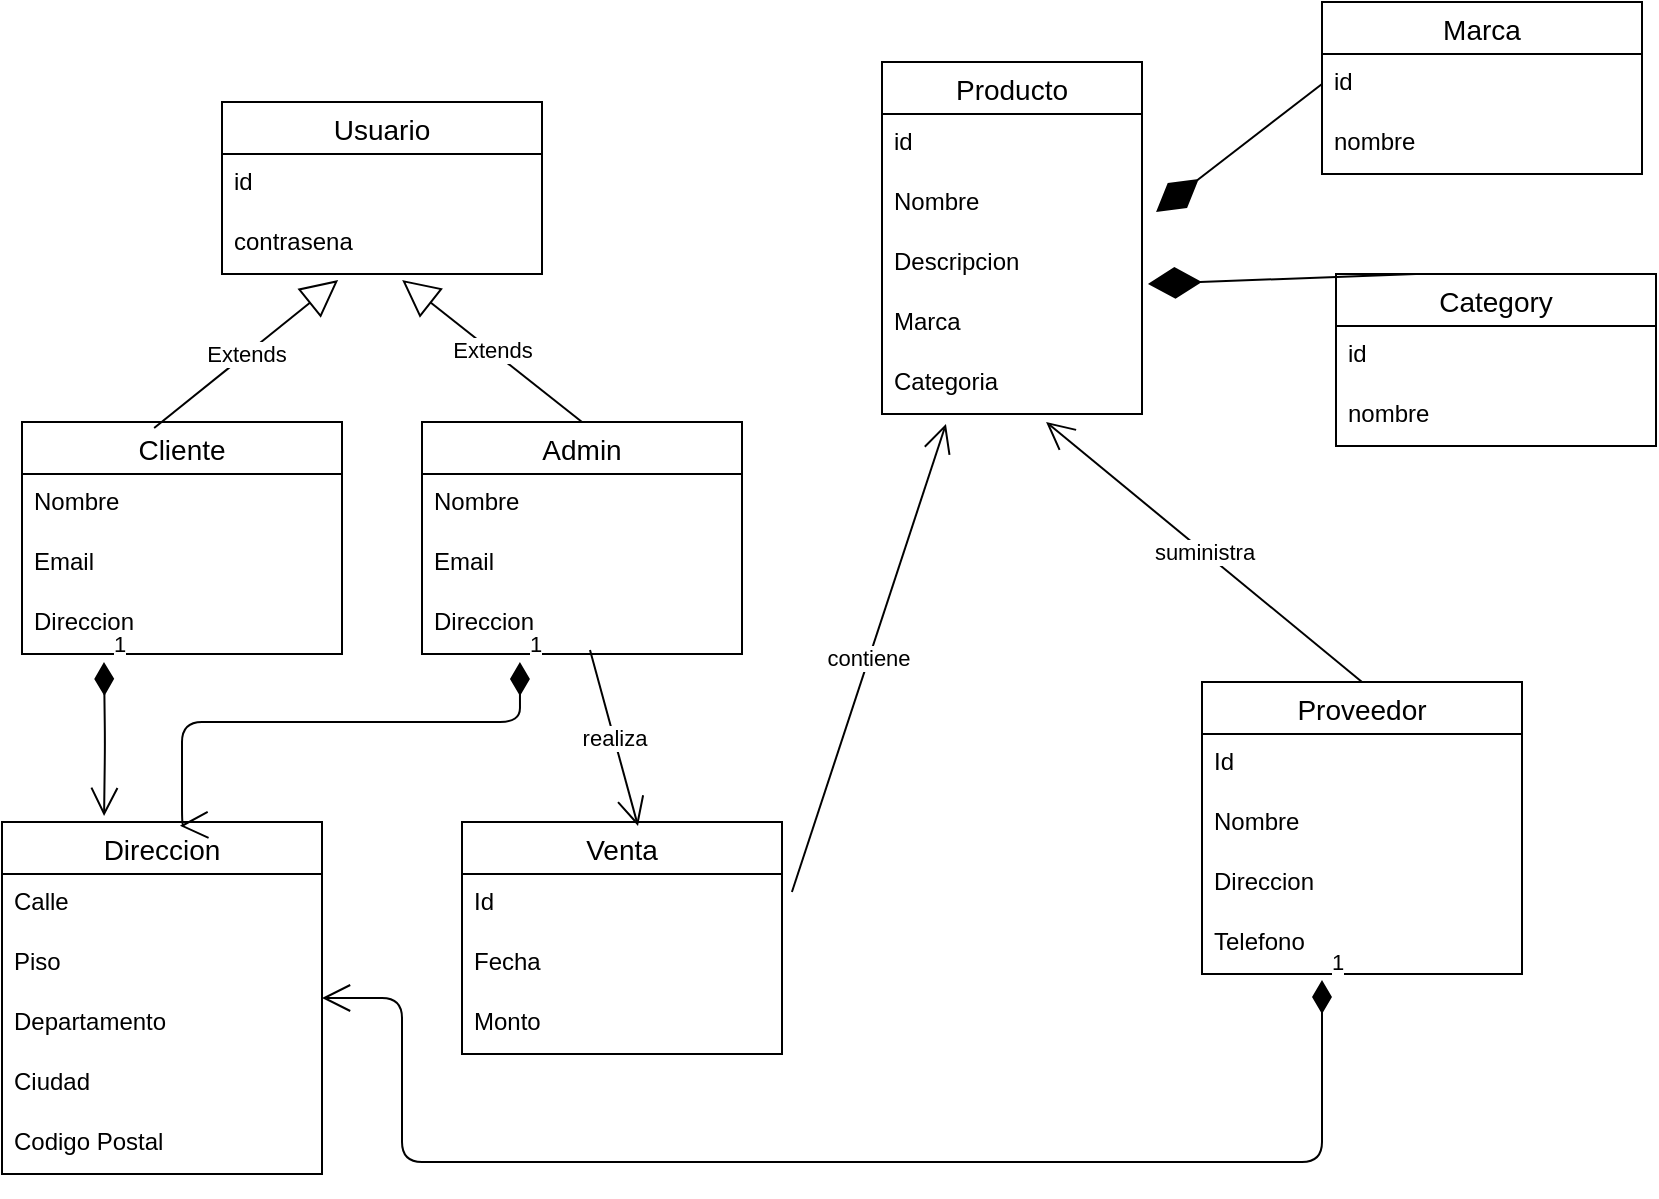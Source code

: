 <mxfile version="14.5.1" type="device"><diagram id="yNH6lW87KV9II5KL_I_Z" name="Page-1"><mxGraphModel dx="868" dy="510" grid="1" gridSize="10" guides="1" tooltips="1" connect="1" arrows="1" fold="1" page="0" pageScale="1" pageWidth="827" pageHeight="1169" math="0" shadow="0"><root><mxCell id="0"/><mxCell id="1" parent="0"/><mxCell id="MG8de7e58xbKI_iRzdre-1" value="Producto" style="swimlane;fontStyle=0;childLayout=stackLayout;horizontal=1;startSize=26;horizontalStack=0;resizeParent=1;resizeParentMax=0;resizeLast=0;collapsible=1;marginBottom=0;align=center;fontSize=14;" parent="1" vertex="1"><mxGeometry x="440" y="70" width="130" height="176" as="geometry"/></mxCell><mxCell id="MG8de7e58xbKI_iRzdre-2" value="id" style="text;strokeColor=none;fillColor=none;spacingLeft=4;spacingRight=4;overflow=hidden;rotatable=0;points=[[0,0.5],[1,0.5]];portConstraint=eastwest;fontSize=12;" parent="MG8de7e58xbKI_iRzdre-1" vertex="1"><mxGeometry y="26" width="130" height="30" as="geometry"/></mxCell><mxCell id="MG8de7e58xbKI_iRzdre-3" value="Nombre" style="text;strokeColor=none;fillColor=none;spacingLeft=4;spacingRight=4;overflow=hidden;rotatable=0;points=[[0,0.5],[1,0.5]];portConstraint=eastwest;fontSize=12;" parent="MG8de7e58xbKI_iRzdre-1" vertex="1"><mxGeometry y="56" width="130" height="30" as="geometry"/></mxCell><mxCell id="zG4Xdk9zqItowzJdx9mT-22" value="Descripcion" style="text;strokeColor=none;fillColor=none;spacingLeft=4;spacingRight=4;overflow=hidden;rotatable=0;points=[[0,0.5],[1,0.5]];portConstraint=eastwest;fontSize=12;" parent="MG8de7e58xbKI_iRzdre-1" vertex="1"><mxGeometry y="86" width="130" height="30" as="geometry"/></mxCell><mxCell id="MG8de7e58xbKI_iRzdre-4" value="Marca" style="text;strokeColor=none;fillColor=none;spacingLeft=4;spacingRight=4;overflow=hidden;rotatable=0;points=[[0,0.5],[1,0.5]];portConstraint=eastwest;fontSize=12;" parent="MG8de7e58xbKI_iRzdre-1" vertex="1"><mxGeometry y="116" width="130" height="30" as="geometry"/></mxCell><mxCell id="zG4Xdk9zqItowzJdx9mT-23" value="Categoria" style="text;strokeColor=none;fillColor=none;spacingLeft=4;spacingRight=4;overflow=hidden;rotatable=0;points=[[0,0.5],[1,0.5]];portConstraint=eastwest;fontSize=12;" parent="MG8de7e58xbKI_iRzdre-1" vertex="1"><mxGeometry y="146" width="130" height="30" as="geometry"/></mxCell><mxCell id="MG8de7e58xbKI_iRzdre-5" value="Usuario" style="swimlane;fontStyle=0;childLayout=stackLayout;horizontal=1;startSize=26;horizontalStack=0;resizeParent=1;resizeParentMax=0;resizeLast=0;collapsible=1;marginBottom=0;align=center;fontSize=14;" parent="1" vertex="1"><mxGeometry x="110" y="90" width="160" height="86" as="geometry"/></mxCell><mxCell id="MG8de7e58xbKI_iRzdre-6" value="id " style="text;strokeColor=none;fillColor=none;spacingLeft=4;spacingRight=4;overflow=hidden;rotatable=0;points=[[0,0.5],[1,0.5]];portConstraint=eastwest;fontSize=12;" parent="MG8de7e58xbKI_iRzdre-5" vertex="1"><mxGeometry y="26" width="160" height="30" as="geometry"/></mxCell><mxCell id="MG8de7e58xbKI_iRzdre-7" value="contrasena" style="text;strokeColor=none;fillColor=none;spacingLeft=4;spacingRight=4;overflow=hidden;rotatable=0;points=[[0,0.5],[1,0.5]];portConstraint=eastwest;fontSize=12;" parent="MG8de7e58xbKI_iRzdre-5" vertex="1"><mxGeometry y="56" width="160" height="30" as="geometry"/></mxCell><mxCell id="zG4Xdk9zqItowzJdx9mT-2" value="Category" style="swimlane;fontStyle=0;childLayout=stackLayout;horizontal=1;startSize=26;horizontalStack=0;resizeParent=1;resizeParentMax=0;resizeLast=0;collapsible=1;marginBottom=0;align=center;fontSize=14;" parent="1" vertex="1"><mxGeometry x="667" y="176" width="160" height="86" as="geometry"/></mxCell><mxCell id="zG4Xdk9zqItowzJdx9mT-3" value="id" style="text;strokeColor=none;fillColor=none;spacingLeft=4;spacingRight=4;overflow=hidden;rotatable=0;points=[[0,0.5],[1,0.5]];portConstraint=eastwest;fontSize=12;" parent="zG4Xdk9zqItowzJdx9mT-2" vertex="1"><mxGeometry y="26" width="160" height="30" as="geometry"/></mxCell><mxCell id="zG4Xdk9zqItowzJdx9mT-4" value="nombre" style="text;strokeColor=none;fillColor=none;spacingLeft=4;spacingRight=4;overflow=hidden;rotatable=0;points=[[0,0.5],[1,0.5]];portConstraint=eastwest;fontSize=12;" parent="zG4Xdk9zqItowzJdx9mT-2" vertex="1"><mxGeometry y="56" width="160" height="30" as="geometry"/></mxCell><mxCell id="zG4Xdk9zqItowzJdx9mT-6" value="Marca" style="swimlane;fontStyle=0;childLayout=stackLayout;horizontal=1;startSize=26;horizontalStack=0;resizeParent=1;resizeParentMax=0;resizeLast=0;collapsible=1;marginBottom=0;align=center;fontSize=14;" parent="1" vertex="1"><mxGeometry x="660" y="40" width="160" height="86" as="geometry"/></mxCell><mxCell id="zG4Xdk9zqItowzJdx9mT-7" value="id" style="text;strokeColor=none;fillColor=none;spacingLeft=4;spacingRight=4;overflow=hidden;rotatable=0;points=[[0,0.5],[1,0.5]];portConstraint=eastwest;fontSize=12;" parent="zG4Xdk9zqItowzJdx9mT-6" vertex="1"><mxGeometry y="26" width="160" height="30" as="geometry"/></mxCell><mxCell id="zG4Xdk9zqItowzJdx9mT-8" value="nombre" style="text;strokeColor=none;fillColor=none;spacingLeft=4;spacingRight=4;overflow=hidden;rotatable=0;points=[[0,0.5],[1,0.5]];portConstraint=eastwest;fontSize=12;" parent="zG4Xdk9zqItowzJdx9mT-6" vertex="1"><mxGeometry y="56" width="160" height="30" as="geometry"/></mxCell><mxCell id="zG4Xdk9zqItowzJdx9mT-10" value="Venta" style="swimlane;fontStyle=0;childLayout=stackLayout;horizontal=1;startSize=26;horizontalStack=0;resizeParent=1;resizeParentMax=0;resizeLast=0;collapsible=1;marginBottom=0;align=center;fontSize=14;" parent="1" vertex="1"><mxGeometry x="230" y="450" width="160" height="116" as="geometry"/></mxCell><mxCell id="zG4Xdk9zqItowzJdx9mT-11" value="Id" style="text;strokeColor=none;fillColor=none;spacingLeft=4;spacingRight=4;overflow=hidden;rotatable=0;points=[[0,0.5],[1,0.5]];portConstraint=eastwest;fontSize=12;" parent="zG4Xdk9zqItowzJdx9mT-10" vertex="1"><mxGeometry y="26" width="160" height="30" as="geometry"/></mxCell><mxCell id="zG4Xdk9zqItowzJdx9mT-12" value="Fecha" style="text;strokeColor=none;fillColor=none;spacingLeft=4;spacingRight=4;overflow=hidden;rotatable=0;points=[[0,0.5],[1,0.5]];portConstraint=eastwest;fontSize=12;" parent="zG4Xdk9zqItowzJdx9mT-10" vertex="1"><mxGeometry y="56" width="160" height="30" as="geometry"/></mxCell><mxCell id="zG4Xdk9zqItowzJdx9mT-13" value="Monto" style="text;strokeColor=none;fillColor=none;spacingLeft=4;spacingRight=4;overflow=hidden;rotatable=0;points=[[0,0.5],[1,0.5]];portConstraint=eastwest;fontSize=12;" parent="zG4Xdk9zqItowzJdx9mT-10" vertex="1"><mxGeometry y="86" width="160" height="30" as="geometry"/></mxCell><mxCell id="zG4Xdk9zqItowzJdx9mT-14" value="Cliente" style="swimlane;fontStyle=0;childLayout=stackLayout;horizontal=1;startSize=26;horizontalStack=0;resizeParent=1;resizeParentMax=0;resizeLast=0;collapsible=1;marginBottom=0;align=center;fontSize=14;" parent="1" vertex="1"><mxGeometry x="10" y="250" width="160" height="116" as="geometry"/></mxCell><mxCell id="zG4Xdk9zqItowzJdx9mT-15" value="Nombre" style="text;strokeColor=none;fillColor=none;spacingLeft=4;spacingRight=4;overflow=hidden;rotatable=0;points=[[0,0.5],[1,0.5]];portConstraint=eastwest;fontSize=12;" parent="zG4Xdk9zqItowzJdx9mT-14" vertex="1"><mxGeometry y="26" width="160" height="30" as="geometry"/></mxCell><mxCell id="zG4Xdk9zqItowzJdx9mT-17" value="Email" style="text;strokeColor=none;fillColor=none;spacingLeft=4;spacingRight=4;overflow=hidden;rotatable=0;points=[[0,0.5],[1,0.5]];portConstraint=eastwest;fontSize=12;" parent="zG4Xdk9zqItowzJdx9mT-14" vertex="1"><mxGeometry y="56" width="160" height="30" as="geometry"/></mxCell><mxCell id="zG4Xdk9zqItowzJdx9mT-16" value="Direccion" style="text;strokeColor=none;fillColor=none;spacingLeft=4;spacingRight=4;overflow=hidden;rotatable=0;points=[[0,0.5],[1,0.5]];portConstraint=eastwest;fontSize=12;" parent="zG4Xdk9zqItowzJdx9mT-14" vertex="1"><mxGeometry y="86" width="160" height="30" as="geometry"/></mxCell><mxCell id="zG4Xdk9zqItowzJdx9mT-18" value="Admin" style="swimlane;fontStyle=0;childLayout=stackLayout;horizontal=1;startSize=26;horizontalStack=0;resizeParent=1;resizeParentMax=0;resizeLast=0;collapsible=1;marginBottom=0;align=center;fontSize=14;" parent="1" vertex="1"><mxGeometry x="210" y="250" width="160" height="116" as="geometry"/></mxCell><mxCell id="zG4Xdk9zqItowzJdx9mT-19" value="Nombre" style="text;strokeColor=none;fillColor=none;spacingLeft=4;spacingRight=4;overflow=hidden;rotatable=0;points=[[0,0.5],[1,0.5]];portConstraint=eastwest;fontSize=12;" parent="zG4Xdk9zqItowzJdx9mT-18" vertex="1"><mxGeometry y="26" width="160" height="30" as="geometry"/></mxCell><mxCell id="zG4Xdk9zqItowzJdx9mT-20" value="Email" style="text;strokeColor=none;fillColor=none;spacingLeft=4;spacingRight=4;overflow=hidden;rotatable=0;points=[[0,0.5],[1,0.5]];portConstraint=eastwest;fontSize=12;" parent="zG4Xdk9zqItowzJdx9mT-18" vertex="1"><mxGeometry y="56" width="160" height="30" as="geometry"/></mxCell><mxCell id="zG4Xdk9zqItowzJdx9mT-21" value="Direccion" style="text;strokeColor=none;fillColor=none;spacingLeft=4;spacingRight=4;overflow=hidden;rotatable=0;points=[[0,0.5],[1,0.5]];portConstraint=eastwest;fontSize=12;" parent="zG4Xdk9zqItowzJdx9mT-18" vertex="1"><mxGeometry y="86" width="160" height="30" as="geometry"/></mxCell><mxCell id="zG4Xdk9zqItowzJdx9mT-24" value="Extends" style="endArrow=block;endSize=16;endFill=0;html=1;entryX=0.563;entryY=1.1;entryDx=0;entryDy=0;entryPerimeter=0;" parent="zG4Xdk9zqItowzJdx9mT-18" target="MG8de7e58xbKI_iRzdre-7" edge="1"><mxGeometry width="160" relative="1" as="geometry"><mxPoint x="80" as="sourcePoint"/><mxPoint x="240" as="targetPoint"/></mxGeometry></mxCell><mxCell id="zG4Xdk9zqItowzJdx9mT-25" value="Extends" style="endArrow=block;endSize=16;endFill=0;html=1;exitX=0.413;exitY=0.026;exitDx=0;exitDy=0;exitPerimeter=0;entryX=0.363;entryY=1.1;entryDx=0;entryDy=0;entryPerimeter=0;" parent="1" source="zG4Xdk9zqItowzJdx9mT-14" target="MG8de7e58xbKI_iRzdre-7" edge="1"><mxGeometry width="160" relative="1" as="geometry"><mxPoint x="90" y="172.5" as="sourcePoint"/><mxPoint x="250" y="172.5" as="targetPoint"/></mxGeometry></mxCell><mxCell id="zG4Xdk9zqItowzJdx9mT-30" value="" style="endArrow=diamondThin;endFill=1;endSize=24;html=1;exitX=0.25;exitY=0;exitDx=0;exitDy=0;entryX=1.023;entryY=-0.167;entryDx=0;entryDy=0;entryPerimeter=0;" parent="1" source="zG4Xdk9zqItowzJdx9mT-2" target="MG8de7e58xbKI_iRzdre-4" edge="1"><mxGeometry width="160" relative="1" as="geometry"><mxPoint x="370" y="230" as="sourcePoint"/><mxPoint x="530" y="230" as="targetPoint"/></mxGeometry></mxCell><mxCell id="zG4Xdk9zqItowzJdx9mT-31" value="" style="endArrow=diamondThin;endFill=1;endSize=24;html=1;exitX=0;exitY=0.5;exitDx=0;exitDy=0;entryX=1.054;entryY=0.633;entryDx=0;entryDy=0;entryPerimeter=0;" parent="1" source="zG4Xdk9zqItowzJdx9mT-7" target="MG8de7e58xbKI_iRzdre-3" edge="1"><mxGeometry width="160" relative="1" as="geometry"><mxPoint x="630" y="90" as="sourcePoint"/><mxPoint x="740" y="140" as="targetPoint"/></mxGeometry></mxCell><mxCell id="zG4Xdk9zqItowzJdx9mT-32" value="Proveedor" style="swimlane;fontStyle=0;childLayout=stackLayout;horizontal=1;startSize=26;horizontalStack=0;resizeParent=1;resizeParentMax=0;resizeLast=0;collapsible=1;marginBottom=0;align=center;fontSize=14;" parent="1" vertex="1"><mxGeometry x="600" y="380" width="160" height="146" as="geometry"/></mxCell><mxCell id="zG4Xdk9zqItowzJdx9mT-33" value="Id" style="text;strokeColor=none;fillColor=none;spacingLeft=4;spacingRight=4;overflow=hidden;rotatable=0;points=[[0,0.5],[1,0.5]];portConstraint=eastwest;fontSize=12;" parent="zG4Xdk9zqItowzJdx9mT-32" vertex="1"><mxGeometry y="26" width="160" height="30" as="geometry"/></mxCell><mxCell id="zG4Xdk9zqItowzJdx9mT-34" value="Nombre" style="text;strokeColor=none;fillColor=none;spacingLeft=4;spacingRight=4;overflow=hidden;rotatable=0;points=[[0,0.5],[1,0.5]];portConstraint=eastwest;fontSize=12;" parent="zG4Xdk9zqItowzJdx9mT-32" vertex="1"><mxGeometry y="56" width="160" height="30" as="geometry"/></mxCell><mxCell id="zG4Xdk9zqItowzJdx9mT-35" value="Direccion" style="text;strokeColor=none;fillColor=none;spacingLeft=4;spacingRight=4;overflow=hidden;rotatable=0;points=[[0,0.5],[1,0.5]];portConstraint=eastwest;fontSize=12;" parent="zG4Xdk9zqItowzJdx9mT-32" vertex="1"><mxGeometry y="86" width="160" height="30" as="geometry"/></mxCell><mxCell id="zG4Xdk9zqItowzJdx9mT-40" value="Telefono" style="text;strokeColor=none;fillColor=none;spacingLeft=4;spacingRight=4;overflow=hidden;rotatable=0;points=[[0,0.5],[1,0.5]];portConstraint=eastwest;fontSize=12;" parent="zG4Xdk9zqItowzJdx9mT-32" vertex="1"><mxGeometry y="116" width="160" height="30" as="geometry"/></mxCell><mxCell id="zG4Xdk9zqItowzJdx9mT-41" value="suministra" style="endArrow=open;endFill=1;endSize=12;html=1;exitX=0.5;exitY=0;exitDx=0;exitDy=0;entryX=0.631;entryY=1.133;entryDx=0;entryDy=0;entryPerimeter=0;" parent="1" source="zG4Xdk9zqItowzJdx9mT-32" target="zG4Xdk9zqItowzJdx9mT-23" edge="1"><mxGeometry width="160" relative="1" as="geometry"><mxPoint x="370" y="310" as="sourcePoint"/><mxPoint x="530" y="290" as="targetPoint"/></mxGeometry></mxCell><mxCell id="zG4Xdk9zqItowzJdx9mT-42" value="realiza" style="endArrow=open;endFill=1;endSize=12;html=1;exitX=0.525;exitY=0.933;exitDx=0;exitDy=0;exitPerimeter=0;entryX=0.55;entryY=0.017;entryDx=0;entryDy=0;entryPerimeter=0;" parent="1" source="zG4Xdk9zqItowzJdx9mT-21" target="zG4Xdk9zqItowzJdx9mT-10" edge="1"><mxGeometry width="160" relative="1" as="geometry"><mxPoint x="370" y="340" as="sourcePoint"/><mxPoint x="530" y="340" as="targetPoint"/></mxGeometry></mxCell><mxCell id="zG4Xdk9zqItowzJdx9mT-43" value="contiene" style="endArrow=open;endFill=1;endSize=12;html=1;exitX=1.031;exitY=0.3;exitDx=0;exitDy=0;exitPerimeter=0;entryX=0.246;entryY=1.167;entryDx=0;entryDy=0;entryPerimeter=0;" parent="1" source="zG4Xdk9zqItowzJdx9mT-11" target="zG4Xdk9zqItowzJdx9mT-23" edge="1"><mxGeometry width="160" relative="1" as="geometry"><mxPoint x="370" y="360" as="sourcePoint"/><mxPoint x="530" y="360" as="targetPoint"/></mxGeometry></mxCell><mxCell id="vuFh1QwQuudeUTbWLdFh-1" value="Direccion" style="swimlane;fontStyle=0;childLayout=stackLayout;horizontal=1;startSize=26;horizontalStack=0;resizeParent=1;resizeParentMax=0;resizeLast=0;collapsible=1;marginBottom=0;align=center;fontSize=14;" vertex="1" parent="1"><mxGeometry y="450" width="160" height="176" as="geometry"><mxRectangle y="450" width="90" height="26" as="alternateBounds"/></mxGeometry></mxCell><mxCell id="vuFh1QwQuudeUTbWLdFh-2" value="Calle" style="text;strokeColor=none;fillColor=none;spacingLeft=4;spacingRight=4;overflow=hidden;rotatable=0;points=[[0,0.5],[1,0.5]];portConstraint=eastwest;fontSize=12;" vertex="1" parent="vuFh1QwQuudeUTbWLdFh-1"><mxGeometry y="26" width="160" height="30" as="geometry"/></mxCell><mxCell id="vuFh1QwQuudeUTbWLdFh-3" value="Piso" style="text;strokeColor=none;fillColor=none;spacingLeft=4;spacingRight=4;overflow=hidden;rotatable=0;points=[[0,0.5],[1,0.5]];portConstraint=eastwest;fontSize=12;" vertex="1" parent="vuFh1QwQuudeUTbWLdFh-1"><mxGeometry y="56" width="160" height="30" as="geometry"/></mxCell><mxCell id="vuFh1QwQuudeUTbWLdFh-4" value="Departamento&#10;" style="text;strokeColor=none;fillColor=none;spacingLeft=4;spacingRight=4;overflow=hidden;rotatable=0;points=[[0,0.5],[1,0.5]];portConstraint=eastwest;fontSize=12;" vertex="1" parent="vuFh1QwQuudeUTbWLdFh-1"><mxGeometry y="86" width="160" height="30" as="geometry"/></mxCell><mxCell id="vuFh1QwQuudeUTbWLdFh-6" value="Ciudad" style="text;strokeColor=none;fillColor=none;spacingLeft=4;spacingRight=4;overflow=hidden;rotatable=0;points=[[0,0.5],[1,0.5]];portConstraint=eastwest;fontSize=12;" vertex="1" parent="vuFh1QwQuudeUTbWLdFh-1"><mxGeometry y="116" width="160" height="30" as="geometry"/></mxCell><mxCell id="vuFh1QwQuudeUTbWLdFh-7" value="Codigo Postal" style="text;strokeColor=none;fillColor=none;spacingLeft=4;spacingRight=4;overflow=hidden;rotatable=0;points=[[0,0.5],[1,0.5]];portConstraint=eastwest;fontSize=12;" vertex="1" parent="vuFh1QwQuudeUTbWLdFh-1"><mxGeometry y="146" width="160" height="30" as="geometry"/></mxCell><mxCell id="vuFh1QwQuudeUTbWLdFh-9" value="1" style="endArrow=open;html=1;endSize=12;startArrow=diamondThin;startSize=14;startFill=1;edgeStyle=orthogonalEdgeStyle;align=left;verticalAlign=bottom;entryX=0.319;entryY=-0.017;entryDx=0;entryDy=0;entryPerimeter=0;" edge="1" parent="1" target="vuFh1QwQuudeUTbWLdFh-1"><mxGeometry x="-1" y="3" relative="1" as="geometry"><mxPoint x="51" y="370" as="sourcePoint"/><mxPoint x="210" y="370" as="targetPoint"/></mxGeometry></mxCell><mxCell id="vuFh1QwQuudeUTbWLdFh-10" value="1" style="endArrow=open;html=1;endSize=12;startArrow=diamondThin;startSize=14;startFill=1;edgeStyle=orthogonalEdgeStyle;align=left;verticalAlign=bottom;entryX=0.556;entryY=0.011;entryDx=0;entryDy=0;entryPerimeter=0;exitX=0.306;exitY=1.133;exitDx=0;exitDy=0;exitPerimeter=0;" edge="1" parent="1" source="zG4Xdk9zqItowzJdx9mT-21" target="vuFh1QwQuudeUTbWLdFh-1"><mxGeometry x="-1" y="3" relative="1" as="geometry"><mxPoint x="260" y="400" as="sourcePoint"/><mxPoint x="90" y="440" as="targetPoint"/><Array as="points"><mxPoint x="259" y="400"/><mxPoint x="90" y="400"/></Array></mxGeometry></mxCell><mxCell id="vuFh1QwQuudeUTbWLdFh-12" value="1" style="endArrow=open;html=1;endSize=12;startArrow=diamondThin;startSize=14;startFill=1;edgeStyle=orthogonalEdgeStyle;align=left;verticalAlign=bottom;exitX=0.375;exitY=1.1;exitDx=0;exitDy=0;exitPerimeter=0;" edge="1" parent="1" source="zG4Xdk9zqItowzJdx9mT-40" target="vuFh1QwQuudeUTbWLdFh-1"><mxGeometry x="-1" y="3" relative="1" as="geometry"><mxPoint x="660" y="560" as="sourcePoint"/><mxPoint x="180" y="611" as="targetPoint"/><Array as="points"><mxPoint x="660" y="620"/><mxPoint x="200" y="620"/><mxPoint x="200" y="538"/></Array></mxGeometry></mxCell></root></mxGraphModel></diagram></mxfile>
